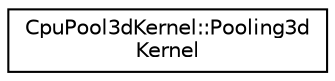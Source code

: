 digraph "Graphical Class Hierarchy"
{
 // LATEX_PDF_SIZE
  edge [fontname="Helvetica",fontsize="10",labelfontname="Helvetica",labelfontsize="10"];
  node [fontname="Helvetica",fontsize="10",shape=record];
  rankdir="LR";
  Node0 [label="CpuPool3dKernel::Pooling3d\lKernel",height=0.2,width=0.4,color="black", fillcolor="white", style="filled",URL="$structarm__compute_1_1cpu_1_1kernels_1_1_cpu_pool3d_kernel_1_1_pooling3d_kernel.xhtml",tooltip=" "];
}
